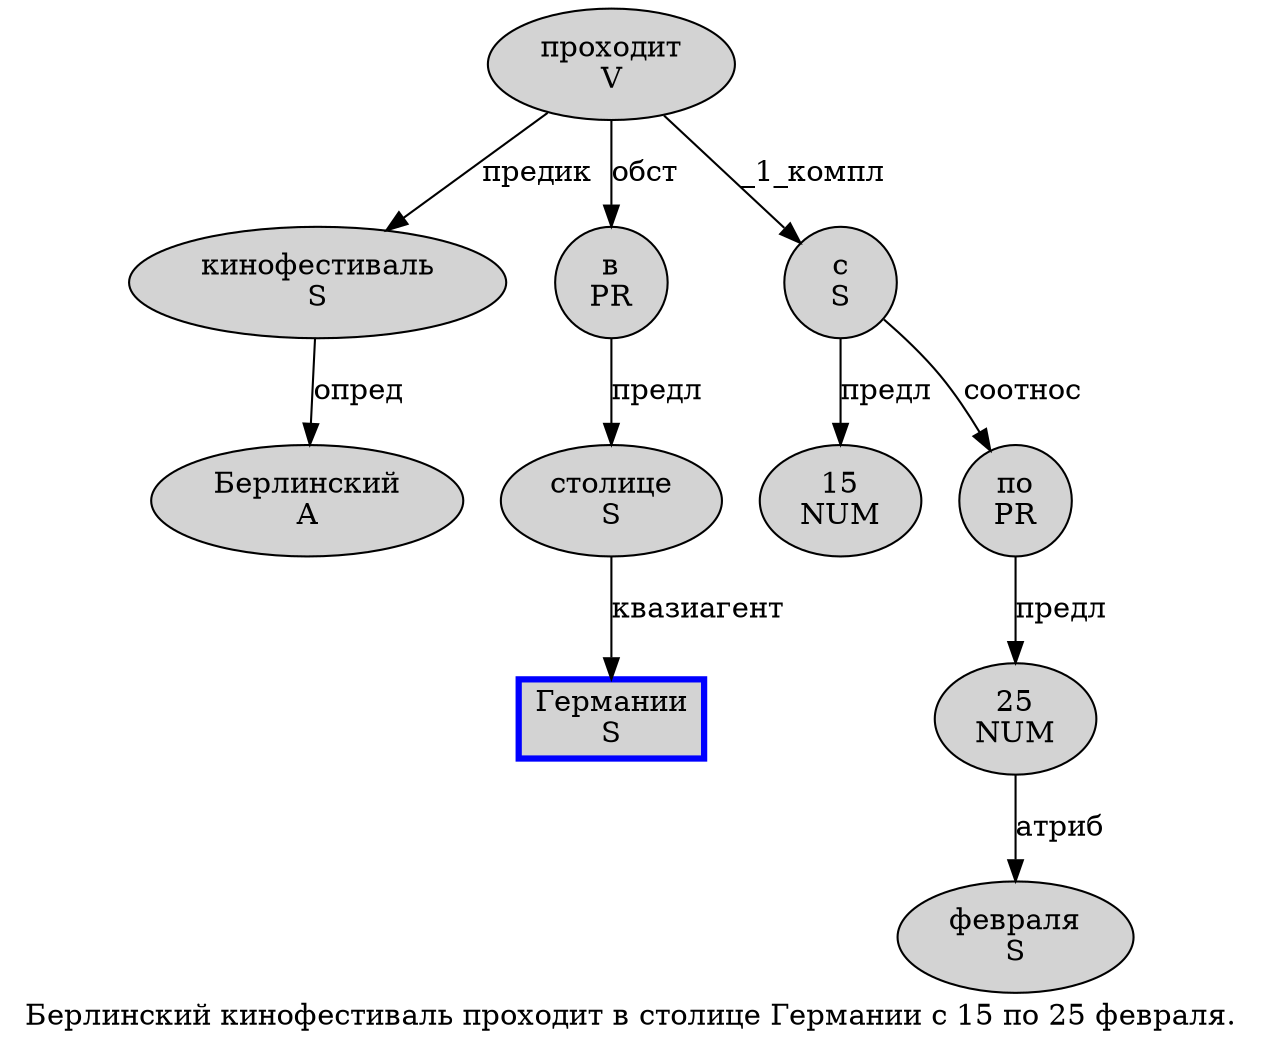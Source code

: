 digraph SENTENCE_594 {
	graph [label="Берлинский кинофестиваль проходит в столице Германии с 15 по 25 февраля."]
	node [style=filled]
		0 [label="Берлинский
A" color="" fillcolor=lightgray penwidth=1 shape=ellipse]
		1 [label="кинофестиваль
S" color="" fillcolor=lightgray penwidth=1 shape=ellipse]
		2 [label="проходит
V" color="" fillcolor=lightgray penwidth=1 shape=ellipse]
		3 [label="в
PR" color="" fillcolor=lightgray penwidth=1 shape=ellipse]
		4 [label="столице
S" color="" fillcolor=lightgray penwidth=1 shape=ellipse]
		5 [label="Германии
S" color=blue fillcolor=lightgray penwidth=3 shape=box]
		6 [label="с
S" color="" fillcolor=lightgray penwidth=1 shape=ellipse]
		7 [label="15
NUM" color="" fillcolor=lightgray penwidth=1 shape=ellipse]
		8 [label="по
PR" color="" fillcolor=lightgray penwidth=1 shape=ellipse]
		9 [label="25
NUM" color="" fillcolor=lightgray penwidth=1 shape=ellipse]
		10 [label="февраля
S" color="" fillcolor=lightgray penwidth=1 shape=ellipse]
			3 -> 4 [label="предл"]
			6 -> 7 [label="предл"]
			6 -> 8 [label="соотнос"]
			1 -> 0 [label="опред"]
			9 -> 10 [label="атриб"]
			2 -> 1 [label="предик"]
			2 -> 3 [label="обст"]
			2 -> 6 [label="_1_компл"]
			8 -> 9 [label="предл"]
			4 -> 5 [label="квазиагент"]
}